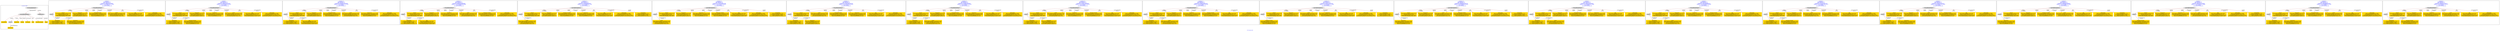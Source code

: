 digraph n0 {
fontcolor="blue"
remincross="true"
label="s22-s-moca.xml"
subgraph cluster_0 {
label="1-correct model"
n2[style="filled",color="white",fillcolor="lightgray",label="CulturalHeritageObject1"];
n3[shape="plaintext",style="filled",fillcolor="gold",label="creationDate"];
n4[style="filled",color="white",fillcolor="lightgray",label="Person1"];
n5[shape="plaintext",style="filled",fillcolor="gold",label="Dimensions"];
n6[shape="plaintext",style="filled",fillcolor="gold",label="Process"];
n7[shape="plaintext",style="filled",fillcolor="gold",label="Provenance"];
n8[shape="plaintext",style="filled",fillcolor="gold",label="title"];
n9[shape="plaintext",style="filled",fillcolor="gold",label="Assension_Number"];
n10[shape="plaintext",style="filled",fillcolor="gold",label="Artist_Name"];
n11[style="filled",color="white",fillcolor="lightgray",label="EuropeanaAggregation1"];
n12[style="filled",color="white",fillcolor="lightgray",label="WebResource1"];
n13[shape="plaintext",style="filled",fillcolor="gold",label="image"];
}
subgraph cluster_1 {
label="candidate 0\nlink coherence:1.0\nnode coherence:1.0\nconfidence:0.5699539781309901\nmapping score:0.6483179927103301\ncost:8.99999\n-precision:0.44-recall:0.36"
n15[style="filled",color="white",fillcolor="lightgray",label="CulturalHeritageObject1"];
n16[style="filled",color="white",fillcolor="lightgray",label="Person1"];
n17[shape="plaintext",style="filled",fillcolor="gold",label="Process\n[CulturalHeritageObject,medium,0.974]\n[Concept,prefLabel,0.018]\n[CulturalHeritageObject,extent,0.005]\n[CulturalHeritageObject,title,0.003]"];
n18[shape="plaintext",style="filled",fillcolor="gold",label="Dimensions\n[CulturalHeritageObject,extent,0.827]\n[Person,nameOfThePerson,0.172]\n[CulturalHeritageObject,title,0.0]\n[CulturalHeritageObject,medium,0.0]"];
n19[shape="plaintext",style="filled",fillcolor="gold",label="Assension_Number\n[CulturalHeritageObject,provenance,0.627]\n[CulturalHeritageObject,rightsHolder,0.356]\n[CulturalHeritageObject,title,0.016]\n[Person,nameOfThePerson,0.001]"];
n20[shape="plaintext",style="filled",fillcolor="gold",label="image\n[CulturalHeritageObject,rightsHolder,0.532]\n[CulturalHeritageObject,provenance,0.323]\n[Person,nameOfThePerson,0.078]\n[CulturalHeritageObject,extent,0.067]"];
n21[shape="plaintext",style="filled",fillcolor="gold",label="creationDate\n[Person,dateOfDeath,0.772]\n[CulturalHeritageObject,created,0.14]\n[Person,dateOfBirth,0.088]\n[CulturalHeritageObject,provenance,0.0]"];
n22[shape="plaintext",style="filled",fillcolor="gold",label="title\n[CulturalHeritageObject,title,0.825]\n[Person,nameOfThePerson,0.101]\n[CulturalHeritageObject,provenance,0.038]\n[CulturalHeritageObject,extent,0.036]"];
n23[shape="plaintext",style="filled",fillcolor="gold",label="Provenance\n[CulturalHeritageObject,provenance,0.616]\n[CulturalHeritageObject,rightsHolder,0.365]\n[CulturalHeritageObject,title,0.017]\n[Person,nameOfThePerson,0.002]"];
n24[shape="plaintext",style="filled",fillcolor="gold",label="Artist_Name\n[Person,nameOfThePerson,0.949]\n[CulturalHeritageObject,title,0.026]\n[CulturalHeritageObject,provenance,0.024]\n[CulturalHeritageObject,accessionNumber,0.002]"];
}
subgraph cluster_2 {
label="candidate 1\nlink coherence:1.0\nnode coherence:1.0\nconfidence:0.5685302162102603\nmapping score:0.6478434054034201\ncost:8.99999\n-precision:0.56-recall:0.45"
n26[style="filled",color="white",fillcolor="lightgray",label="CulturalHeritageObject1"];
n27[style="filled",color="white",fillcolor="lightgray",label="Person1"];
n28[shape="plaintext",style="filled",fillcolor="gold",label="Process\n[CulturalHeritageObject,medium,0.974]\n[Concept,prefLabel,0.018]\n[CulturalHeritageObject,extent,0.005]\n[CulturalHeritageObject,title,0.003]"];
n29[shape="plaintext",style="filled",fillcolor="gold",label="Dimensions\n[CulturalHeritageObject,extent,0.827]\n[Person,nameOfThePerson,0.172]\n[CulturalHeritageObject,title,0.0]\n[CulturalHeritageObject,medium,0.0]"];
n30[shape="plaintext",style="filled",fillcolor="gold",label="Provenance\n[CulturalHeritageObject,provenance,0.616]\n[CulturalHeritageObject,rightsHolder,0.365]\n[CulturalHeritageObject,title,0.017]\n[Person,nameOfThePerson,0.002]"];
n31[shape="plaintext",style="filled",fillcolor="gold",label="image\n[CulturalHeritageObject,rightsHolder,0.532]\n[CulturalHeritageObject,provenance,0.323]\n[Person,nameOfThePerson,0.078]\n[CulturalHeritageObject,extent,0.067]"];
n32[shape="plaintext",style="filled",fillcolor="gold",label="creationDate\n[Person,dateOfDeath,0.772]\n[CulturalHeritageObject,created,0.14]\n[Person,dateOfBirth,0.088]\n[CulturalHeritageObject,provenance,0.0]"];
n33[shape="plaintext",style="filled",fillcolor="gold",label="title\n[CulturalHeritageObject,title,0.825]\n[Person,nameOfThePerson,0.101]\n[CulturalHeritageObject,provenance,0.038]\n[CulturalHeritageObject,extent,0.036]"];
n34[shape="plaintext",style="filled",fillcolor="gold",label="Assension_Number\n[CulturalHeritageObject,provenance,0.627]\n[CulturalHeritageObject,rightsHolder,0.356]\n[CulturalHeritageObject,title,0.016]\n[Person,nameOfThePerson,0.001]"];
n35[shape="plaintext",style="filled",fillcolor="gold",label="Artist_Name\n[Person,nameOfThePerson,0.949]\n[CulturalHeritageObject,title,0.026]\n[CulturalHeritageObject,provenance,0.024]\n[CulturalHeritageObject,accessionNumber,0.002]"];
}
subgraph cluster_3 {
label="candidate 10\nlink coherence:1.0\nnode coherence:1.0\nconfidence:0.48146932324339364\nmapping score:0.6188231077477978\ncost:8.99999\n-precision:0.33-recall:0.27"
n37[style="filled",color="white",fillcolor="lightgray",label="CulturalHeritageObject1"];
n38[style="filled",color="white",fillcolor="lightgray",label="Person1"];
n39[shape="plaintext",style="filled",fillcolor="gold",label="Process\n[CulturalHeritageObject,medium,0.974]\n[Concept,prefLabel,0.018]\n[CulturalHeritageObject,extent,0.005]\n[CulturalHeritageObject,title,0.003]"];
n40[shape="plaintext",style="filled",fillcolor="gold",label="Dimensions\n[CulturalHeritageObject,extent,0.827]\n[Person,nameOfThePerson,0.172]\n[CulturalHeritageObject,title,0.0]\n[CulturalHeritageObject,medium,0.0]"];
n41[shape="plaintext",style="filled",fillcolor="gold",label="Assension_Number\n[CulturalHeritageObject,provenance,0.627]\n[CulturalHeritageObject,rightsHolder,0.356]\n[CulturalHeritageObject,title,0.016]\n[Person,nameOfThePerson,0.001]"];
n42[shape="plaintext",style="filled",fillcolor="gold",label="image\n[CulturalHeritageObject,rightsHolder,0.532]\n[CulturalHeritageObject,provenance,0.323]\n[Person,nameOfThePerson,0.078]\n[CulturalHeritageObject,extent,0.067]"];
n43[shape="plaintext",style="filled",fillcolor="gold",label="creationDate\n[Person,dateOfDeath,0.772]\n[CulturalHeritageObject,created,0.14]\n[Person,dateOfBirth,0.088]\n[CulturalHeritageObject,provenance,0.0]"];
n44[shape="plaintext",style="filled",fillcolor="gold",label="Provenance\n[CulturalHeritageObject,provenance,0.616]\n[CulturalHeritageObject,rightsHolder,0.365]\n[CulturalHeritageObject,title,0.017]\n[Person,nameOfThePerson,0.002]"];
n45[shape="plaintext",style="filled",fillcolor="gold",label="title\n[CulturalHeritageObject,title,0.825]\n[Person,nameOfThePerson,0.101]\n[CulturalHeritageObject,provenance,0.038]\n[CulturalHeritageObject,extent,0.036]"];
n46[shape="plaintext",style="filled",fillcolor="gold",label="Artist_Name\n[Person,nameOfThePerson,0.949]\n[CulturalHeritageObject,title,0.026]\n[CulturalHeritageObject,provenance,0.024]\n[CulturalHeritageObject,accessionNumber,0.002]"];
}
subgraph cluster_4 {
label="candidate 11\nlink coherence:1.0\nnode coherence:1.0\nconfidence:0.48003970418854985\nmapping score:0.6183465680628499\ncost:8.99999\n-precision:0.44-recall:0.36"
n48[style="filled",color="white",fillcolor="lightgray",label="CulturalHeritageObject1"];
n49[style="filled",color="white",fillcolor="lightgray",label="Person1"];
n50[shape="plaintext",style="filled",fillcolor="gold",label="Process\n[CulturalHeritageObject,medium,0.974]\n[Concept,prefLabel,0.018]\n[CulturalHeritageObject,extent,0.005]\n[CulturalHeritageObject,title,0.003]"];
n51[shape="plaintext",style="filled",fillcolor="gold",label="Dimensions\n[CulturalHeritageObject,extent,0.827]\n[Person,nameOfThePerson,0.172]\n[CulturalHeritageObject,title,0.0]\n[CulturalHeritageObject,medium,0.0]"];
n52[shape="plaintext",style="filled",fillcolor="gold",label="Provenance\n[CulturalHeritageObject,provenance,0.616]\n[CulturalHeritageObject,rightsHolder,0.365]\n[CulturalHeritageObject,title,0.017]\n[Person,nameOfThePerson,0.002]"];
n53[shape="plaintext",style="filled",fillcolor="gold",label="image\n[CulturalHeritageObject,rightsHolder,0.532]\n[CulturalHeritageObject,provenance,0.323]\n[Person,nameOfThePerson,0.078]\n[CulturalHeritageObject,extent,0.067]"];
n54[shape="plaintext",style="filled",fillcolor="gold",label="creationDate\n[Person,dateOfDeath,0.772]\n[CulturalHeritageObject,created,0.14]\n[Person,dateOfBirth,0.088]\n[CulturalHeritageObject,provenance,0.0]"];
n55[shape="plaintext",style="filled",fillcolor="gold",label="Assension_Number\n[CulturalHeritageObject,provenance,0.627]\n[CulturalHeritageObject,rightsHolder,0.356]\n[CulturalHeritageObject,title,0.016]\n[Person,nameOfThePerson,0.001]"];
n56[shape="plaintext",style="filled",fillcolor="gold",label="title\n[CulturalHeritageObject,title,0.825]\n[Person,nameOfThePerson,0.101]\n[CulturalHeritageObject,provenance,0.038]\n[CulturalHeritageObject,extent,0.036]"];
n57[shape="plaintext",style="filled",fillcolor="gold",label="Artist_Name\n[Person,nameOfThePerson,0.949]\n[CulturalHeritageObject,title,0.026]\n[CulturalHeritageObject,provenance,0.024]\n[CulturalHeritageObject,accessionNumber,0.002]"];
}
subgraph cluster_5 {
label="candidate 12\nlink coherence:1.0\nnode coherence:1.0\nconfidence:0.4795608499339232\nmapping score:0.6181869499779744\ncost:8.99999\n-precision:0.56-recall:0.45"
n59[style="filled",color="white",fillcolor="lightgray",label="CulturalHeritageObject1"];
n60[style="filled",color="white",fillcolor="lightgray",label="Person1"];
n61[shape="plaintext",style="filled",fillcolor="gold",label="Process\n[CulturalHeritageObject,medium,0.974]\n[Concept,prefLabel,0.018]\n[CulturalHeritageObject,extent,0.005]\n[CulturalHeritageObject,title,0.003]"];
n62[shape="plaintext",style="filled",fillcolor="gold",label="Dimensions\n[CulturalHeritageObject,extent,0.827]\n[Person,nameOfThePerson,0.172]\n[CulturalHeritageObject,title,0.0]\n[CulturalHeritageObject,medium,0.0]"];
n63[shape="plaintext",style="filled",fillcolor="gold",label="Assension_Number\n[CulturalHeritageObject,provenance,0.627]\n[CulturalHeritageObject,rightsHolder,0.356]\n[CulturalHeritageObject,title,0.016]\n[Person,nameOfThePerson,0.001]"];
n64[shape="plaintext",style="filled",fillcolor="gold",label="Provenance\n[CulturalHeritageObject,provenance,0.616]\n[CulturalHeritageObject,rightsHolder,0.365]\n[CulturalHeritageObject,title,0.017]\n[Person,nameOfThePerson,0.002]"];
n65[shape="plaintext",style="filled",fillcolor="gold",label="title\n[CulturalHeritageObject,title,0.825]\n[Person,nameOfThePerson,0.101]\n[CulturalHeritageObject,provenance,0.038]\n[CulturalHeritageObject,extent,0.036]"];
n66[shape="plaintext",style="filled",fillcolor="gold",label="image\n[CulturalHeritageObject,rightsHolder,0.532]\n[CulturalHeritageObject,provenance,0.323]\n[Person,nameOfThePerson,0.078]\n[CulturalHeritageObject,extent,0.067]"];
n67[shape="plaintext",style="filled",fillcolor="gold",label="Artist_Name\n[Person,nameOfThePerson,0.949]\n[CulturalHeritageObject,title,0.026]\n[CulturalHeritageObject,provenance,0.024]\n[CulturalHeritageObject,accessionNumber,0.002]"];
n68[shape="plaintext",style="filled",fillcolor="gold",label="creationDate\n[Person,dateOfDeath,0.772]\n[CulturalHeritageObject,created,0.14]\n[Person,dateOfBirth,0.088]\n[CulturalHeritageObject,provenance,0.0]"];
}
subgraph cluster_6 {
label="candidate 13\nlink coherence:1.0\nnode coherence:1.0\nconfidence:0.47706728780611096\nmapping score:0.617355762602037\ncost:8.99999\n-precision:0.67-recall:0.55"
n70[style="filled",color="white",fillcolor="lightgray",label="CulturalHeritageObject1"];
n71[style="filled",color="white",fillcolor="lightgray",label="Person1"];
n72[shape="plaintext",style="filled",fillcolor="gold",label="Process\n[CulturalHeritageObject,medium,0.974]\n[Concept,prefLabel,0.018]\n[CulturalHeritageObject,extent,0.005]\n[CulturalHeritageObject,title,0.003]"];
n73[shape="plaintext",style="filled",fillcolor="gold",label="Dimensions\n[CulturalHeritageObject,extent,0.827]\n[Person,nameOfThePerson,0.172]\n[CulturalHeritageObject,title,0.0]\n[CulturalHeritageObject,medium,0.0]"];
n74[shape="plaintext",style="filled",fillcolor="gold",label="Provenance\n[CulturalHeritageObject,provenance,0.616]\n[CulturalHeritageObject,rightsHolder,0.365]\n[CulturalHeritageObject,title,0.017]\n[Person,nameOfThePerson,0.002]"];
n75[shape="plaintext",style="filled",fillcolor="gold",label="Assension_Number\n[CulturalHeritageObject,provenance,0.627]\n[CulturalHeritageObject,rightsHolder,0.356]\n[CulturalHeritageObject,title,0.016]\n[Person,nameOfThePerson,0.001]"];
n76[shape="plaintext",style="filled",fillcolor="gold",label="title\n[CulturalHeritageObject,title,0.825]\n[Person,nameOfThePerson,0.101]\n[CulturalHeritageObject,provenance,0.038]\n[CulturalHeritageObject,extent,0.036]"];
n77[shape="plaintext",style="filled",fillcolor="gold",label="image\n[CulturalHeritageObject,rightsHolder,0.532]\n[CulturalHeritageObject,provenance,0.323]\n[Person,nameOfThePerson,0.078]\n[CulturalHeritageObject,extent,0.067]"];
n78[shape="plaintext",style="filled",fillcolor="gold",label="Artist_Name\n[Person,nameOfThePerson,0.949]\n[CulturalHeritageObject,title,0.026]\n[CulturalHeritageObject,provenance,0.024]\n[CulturalHeritageObject,accessionNumber,0.002]"];
n79[shape="plaintext",style="filled",fillcolor="gold",label="creationDate\n[Person,dateOfDeath,0.772]\n[CulturalHeritageObject,created,0.14]\n[Person,dateOfBirth,0.088]\n[CulturalHeritageObject,provenance,0.0]"];
}
subgraph cluster_7 {
label="candidate 14\nlink coherence:1.0\nnode coherence:1.0\nconfidence:0.47536129611847583\nmapping score:0.6167870987061587\ncost:8.99999\n-precision:0.33-recall:0.27"
n81[style="filled",color="white",fillcolor="lightgray",label="CulturalHeritageObject1"];
n82[style="filled",color="white",fillcolor="lightgray",label="Person1"];
n83[shape="plaintext",style="filled",fillcolor="gold",label="Process\n[CulturalHeritageObject,medium,0.974]\n[Concept,prefLabel,0.018]\n[CulturalHeritageObject,extent,0.005]\n[CulturalHeritageObject,title,0.003]"];
n84[shape="plaintext",style="filled",fillcolor="gold",label="image\n[CulturalHeritageObject,rightsHolder,0.532]\n[CulturalHeritageObject,provenance,0.323]\n[Person,nameOfThePerson,0.078]\n[CulturalHeritageObject,extent,0.067]"];
n85[shape="plaintext",style="filled",fillcolor="gold",label="Assension_Number\n[CulturalHeritageObject,provenance,0.627]\n[CulturalHeritageObject,rightsHolder,0.356]\n[CulturalHeritageObject,title,0.016]\n[Person,nameOfThePerson,0.001]"];
n86[shape="plaintext",style="filled",fillcolor="gold",label="Provenance\n[CulturalHeritageObject,provenance,0.616]\n[CulturalHeritageObject,rightsHolder,0.365]\n[CulturalHeritageObject,title,0.017]\n[Person,nameOfThePerson,0.002]"];
n87[shape="plaintext",style="filled",fillcolor="gold",label="creationDate\n[Person,dateOfDeath,0.772]\n[CulturalHeritageObject,created,0.14]\n[Person,dateOfBirth,0.088]\n[CulturalHeritageObject,provenance,0.0]"];
n88[shape="plaintext",style="filled",fillcolor="gold",label="title\n[CulturalHeritageObject,title,0.825]\n[Person,nameOfThePerson,0.101]\n[CulturalHeritageObject,provenance,0.038]\n[CulturalHeritageObject,extent,0.036]"];
n89[shape="plaintext",style="filled",fillcolor="gold",label="Dimensions\n[CulturalHeritageObject,extent,0.827]\n[Person,nameOfThePerson,0.172]\n[CulturalHeritageObject,title,0.0]\n[CulturalHeritageObject,medium,0.0]"];
n90[shape="plaintext",style="filled",fillcolor="gold",label="Artist_Name\n[Person,nameOfThePerson,0.949]\n[CulturalHeritageObject,title,0.026]\n[CulturalHeritageObject,provenance,0.024]\n[CulturalHeritageObject,accessionNumber,0.002]"];
}
subgraph cluster_8 {
label="candidate 15\nlink coherence:1.0\nnode coherence:1.0\nconfidence:0.4730900759484867\nmapping score:0.6160300253161622\ncost:8.99999\n-precision:0.44-recall:0.36"
n92[style="filled",color="white",fillcolor="lightgray",label="CulturalHeritageObject1"];
n93[style="filled",color="white",fillcolor="lightgray",label="Person1"];
n94[shape="plaintext",style="filled",fillcolor="gold",label="Process\n[CulturalHeritageObject,medium,0.974]\n[Concept,prefLabel,0.018]\n[CulturalHeritageObject,extent,0.005]\n[CulturalHeritageObject,title,0.003]"];
n95[shape="plaintext",style="filled",fillcolor="gold",label="Dimensions\n[CulturalHeritageObject,extent,0.827]\n[Person,nameOfThePerson,0.172]\n[CulturalHeritageObject,title,0.0]\n[CulturalHeritageObject,medium,0.0]"];
n96[shape="plaintext",style="filled",fillcolor="gold",label="Assension_Number\n[CulturalHeritageObject,provenance,0.627]\n[CulturalHeritageObject,rightsHolder,0.356]\n[CulturalHeritageObject,title,0.016]\n[Person,nameOfThePerson,0.001]"];
n97[shape="plaintext",style="filled",fillcolor="gold",label="Provenance\n[CulturalHeritageObject,provenance,0.616]\n[CulturalHeritageObject,rightsHolder,0.365]\n[CulturalHeritageObject,title,0.017]\n[Person,nameOfThePerson,0.002]"];
n98[shape="plaintext",style="filled",fillcolor="gold",label="creationDate\n[Person,dateOfDeath,0.772]\n[CulturalHeritageObject,created,0.14]\n[Person,dateOfBirth,0.088]\n[CulturalHeritageObject,provenance,0.0]"];
n99[shape="plaintext",style="filled",fillcolor="gold",label="title\n[CulturalHeritageObject,title,0.825]\n[Person,nameOfThePerson,0.101]\n[CulturalHeritageObject,provenance,0.038]\n[CulturalHeritageObject,extent,0.036]"];
n100[shape="plaintext",style="filled",fillcolor="gold",label="image\n[CulturalHeritageObject,rightsHolder,0.532]\n[CulturalHeritageObject,provenance,0.323]\n[Person,nameOfThePerson,0.078]\n[CulturalHeritageObject,extent,0.067]"];
n101[shape="plaintext",style="filled",fillcolor="gold",label="Artist_Name\n[Person,nameOfThePerson,0.949]\n[CulturalHeritageObject,title,0.026]\n[CulturalHeritageObject,provenance,0.024]\n[CulturalHeritageObject,accessionNumber,0.002]"];
}
subgraph cluster_9 {
label="candidate 16\nlink coherence:1.0\nnode coherence:1.0\nconfidence:0.4728677339906636\nmapping score:0.6159559113302212\ncost:8.99999\n-precision:0.44-recall:0.36"
n103[style="filled",color="white",fillcolor="lightgray",label="CulturalHeritageObject1"];
n104[style="filled",color="white",fillcolor="lightgray",label="Person1"];
n105[shape="plaintext",style="filled",fillcolor="gold",label="Process\n[CulturalHeritageObject,medium,0.974]\n[Concept,prefLabel,0.018]\n[CulturalHeritageObject,extent,0.005]\n[CulturalHeritageObject,title,0.003]"];
n106[shape="plaintext",style="filled",fillcolor="gold",label="image\n[CulturalHeritageObject,rightsHolder,0.532]\n[CulturalHeritageObject,provenance,0.323]\n[Person,nameOfThePerson,0.078]\n[CulturalHeritageObject,extent,0.067]"];
n107[shape="plaintext",style="filled",fillcolor="gold",label="Provenance\n[CulturalHeritageObject,provenance,0.616]\n[CulturalHeritageObject,rightsHolder,0.365]\n[CulturalHeritageObject,title,0.017]\n[Person,nameOfThePerson,0.002]"];
n108[shape="plaintext",style="filled",fillcolor="gold",label="Assension_Number\n[CulturalHeritageObject,provenance,0.627]\n[CulturalHeritageObject,rightsHolder,0.356]\n[CulturalHeritageObject,title,0.016]\n[Person,nameOfThePerson,0.001]"];
n109[shape="plaintext",style="filled",fillcolor="gold",label="creationDate\n[Person,dateOfDeath,0.772]\n[CulturalHeritageObject,created,0.14]\n[Person,dateOfBirth,0.088]\n[CulturalHeritageObject,provenance,0.0]"];
n110[shape="plaintext",style="filled",fillcolor="gold",label="title\n[CulturalHeritageObject,title,0.825]\n[Person,nameOfThePerson,0.101]\n[CulturalHeritageObject,provenance,0.038]\n[CulturalHeritageObject,extent,0.036]"];
n111[shape="plaintext",style="filled",fillcolor="gold",label="Dimensions\n[CulturalHeritageObject,extent,0.827]\n[Person,nameOfThePerson,0.172]\n[CulturalHeritageObject,title,0.0]\n[CulturalHeritageObject,medium,0.0]"];
n112[shape="plaintext",style="filled",fillcolor="gold",label="Artist_Name\n[Person,nameOfThePerson,0.949]\n[CulturalHeritageObject,title,0.026]\n[CulturalHeritageObject,provenance,0.024]\n[CulturalHeritageObject,accessionNumber,0.002]"];
}
subgraph cluster_10 {
label="candidate 17\nlink coherence:1.0\nnode coherence:1.0\nconfidence:0.47059651382067436\nmapping score:0.6151988379402248\ncost:8.99999\n-precision:0.56-recall:0.45"
n114[style="filled",color="white",fillcolor="lightgray",label="CulturalHeritageObject1"];
n115[style="filled",color="white",fillcolor="lightgray",label="Person1"];
n116[shape="plaintext",style="filled",fillcolor="gold",label="Process\n[CulturalHeritageObject,medium,0.974]\n[Concept,prefLabel,0.018]\n[CulturalHeritageObject,extent,0.005]\n[CulturalHeritageObject,title,0.003]"];
n117[shape="plaintext",style="filled",fillcolor="gold",label="Dimensions\n[CulturalHeritageObject,extent,0.827]\n[Person,nameOfThePerson,0.172]\n[CulturalHeritageObject,title,0.0]\n[CulturalHeritageObject,medium,0.0]"];
n118[shape="plaintext",style="filled",fillcolor="gold",label="Provenance\n[CulturalHeritageObject,provenance,0.616]\n[CulturalHeritageObject,rightsHolder,0.365]\n[CulturalHeritageObject,title,0.017]\n[Person,nameOfThePerson,0.002]"];
n119[shape="plaintext",style="filled",fillcolor="gold",label="Assension_Number\n[CulturalHeritageObject,provenance,0.627]\n[CulturalHeritageObject,rightsHolder,0.356]\n[CulturalHeritageObject,title,0.016]\n[Person,nameOfThePerson,0.001]"];
n120[shape="plaintext",style="filled",fillcolor="gold",label="creationDate\n[Person,dateOfDeath,0.772]\n[CulturalHeritageObject,created,0.14]\n[Person,dateOfBirth,0.088]\n[CulturalHeritageObject,provenance,0.0]"];
n121[shape="plaintext",style="filled",fillcolor="gold",label="title\n[CulturalHeritageObject,title,0.825]\n[Person,nameOfThePerson,0.101]\n[CulturalHeritageObject,provenance,0.038]\n[CulturalHeritageObject,extent,0.036]"];
n122[shape="plaintext",style="filled",fillcolor="gold",label="image\n[CulturalHeritageObject,rightsHolder,0.532]\n[CulturalHeritageObject,provenance,0.323]\n[Person,nameOfThePerson,0.078]\n[CulturalHeritageObject,extent,0.067]"];
n123[shape="plaintext",style="filled",fillcolor="gold",label="Artist_Name\n[Person,nameOfThePerson,0.949]\n[CulturalHeritageObject,title,0.026]\n[CulturalHeritageObject,provenance,0.024]\n[CulturalHeritageObject,accessionNumber,0.002]"];
}
subgraph cluster_11 {
label="candidate 18\nlink coherence:1.0\nnode coherence:1.0\nconfidence:0.4320207353407567\nmapping score:0.6023402451135856\ncost:8.99999\n-precision:0.56-recall:0.45"
n125[style="filled",color="white",fillcolor="lightgray",label="CulturalHeritageObject1"];
n126[style="filled",color="white",fillcolor="lightgray",label="Person1"];
n127[shape="plaintext",style="filled",fillcolor="gold",label="Process\n[CulturalHeritageObject,medium,0.974]\n[Concept,prefLabel,0.018]\n[CulturalHeritageObject,extent,0.005]\n[CulturalHeritageObject,title,0.003]"];
n128[shape="plaintext",style="filled",fillcolor="gold",label="Dimensions\n[CulturalHeritageObject,extent,0.827]\n[Person,nameOfThePerson,0.172]\n[CulturalHeritageObject,title,0.0]\n[CulturalHeritageObject,medium,0.0]"];
n129[shape="plaintext",style="filled",fillcolor="gold",label="image\n[CulturalHeritageObject,rightsHolder,0.532]\n[CulturalHeritageObject,provenance,0.323]\n[Person,nameOfThePerson,0.078]\n[CulturalHeritageObject,extent,0.067]"];
n130[shape="plaintext",style="filled",fillcolor="gold",label="Provenance\n[CulturalHeritageObject,provenance,0.616]\n[CulturalHeritageObject,rightsHolder,0.365]\n[CulturalHeritageObject,title,0.017]\n[Person,nameOfThePerson,0.002]"];
n131[shape="plaintext",style="filled",fillcolor="gold",label="title\n[CulturalHeritageObject,title,0.825]\n[Person,nameOfThePerson,0.101]\n[CulturalHeritageObject,provenance,0.038]\n[CulturalHeritageObject,extent,0.036]"];
n132[shape="plaintext",style="filled",fillcolor="gold",label="Assension_Number\n[CulturalHeritageObject,provenance,0.627]\n[CulturalHeritageObject,rightsHolder,0.356]\n[CulturalHeritageObject,title,0.016]\n[Person,nameOfThePerson,0.001]"];
n133[shape="plaintext",style="filled",fillcolor="gold",label="Artist_Name\n[Person,nameOfThePerson,0.949]\n[CulturalHeritageObject,title,0.026]\n[CulturalHeritageObject,provenance,0.024]\n[CulturalHeritageObject,accessionNumber,0.002]"];
n134[shape="plaintext",style="filled",fillcolor="gold",label="creationDate\n[Person,dateOfDeath,0.772]\n[CulturalHeritageObject,created,0.14]\n[Person,dateOfBirth,0.088]\n[CulturalHeritageObject,provenance,0.0]"];
}
subgraph cluster_12 {
label="candidate 19\nlink coherence:1.0\nnode coherence:1.0\nconfidence:0.43095093513367416\nmapping score:0.601983645044558\ncost:8.99999\n-precision:0.56-recall:0.45"
n136[style="filled",color="white",fillcolor="lightgray",label="CulturalHeritageObject1"];
n137[style="filled",color="white",fillcolor="lightgray",label="Person1"];
n138[shape="plaintext",style="filled",fillcolor="gold",label="Process\n[CulturalHeritageObject,medium,0.974]\n[Concept,prefLabel,0.018]\n[CulturalHeritageObject,extent,0.005]\n[CulturalHeritageObject,title,0.003]"];
n139[shape="plaintext",style="filled",fillcolor="gold",label="Dimensions\n[CulturalHeritageObject,extent,0.827]\n[Person,nameOfThePerson,0.172]\n[CulturalHeritageObject,title,0.0]\n[CulturalHeritageObject,medium,0.0]"];
n140[shape="plaintext",style="filled",fillcolor="gold",label="image\n[CulturalHeritageObject,rightsHolder,0.532]\n[CulturalHeritageObject,provenance,0.323]\n[Person,nameOfThePerson,0.078]\n[CulturalHeritageObject,extent,0.067]"];
n141[shape="plaintext",style="filled",fillcolor="gold",label="Assension_Number\n[CulturalHeritageObject,provenance,0.627]\n[CulturalHeritageObject,rightsHolder,0.356]\n[CulturalHeritageObject,title,0.016]\n[Person,nameOfThePerson,0.001]"];
n142[shape="plaintext",style="filled",fillcolor="gold",label="title\n[CulturalHeritageObject,title,0.825]\n[Person,nameOfThePerson,0.101]\n[CulturalHeritageObject,provenance,0.038]\n[CulturalHeritageObject,extent,0.036]"];
n143[shape="plaintext",style="filled",fillcolor="gold",label="Provenance\n[CulturalHeritageObject,provenance,0.616]\n[CulturalHeritageObject,rightsHolder,0.365]\n[CulturalHeritageObject,title,0.017]\n[Person,nameOfThePerson,0.002]"];
n144[shape="plaintext",style="filled",fillcolor="gold",label="Artist_Name\n[Person,nameOfThePerson,0.949]\n[CulturalHeritageObject,title,0.026]\n[CulturalHeritageObject,provenance,0.024]\n[CulturalHeritageObject,accessionNumber,0.002]"];
n145[shape="plaintext",style="filled",fillcolor="gold",label="creationDate\n[Person,dateOfDeath,0.772]\n[CulturalHeritageObject,created,0.14]\n[Person,dateOfBirth,0.088]\n[CulturalHeritageObject,provenance,0.0]"];
}
subgraph cluster_13 {
label="candidate 2\nlink coherence:1.0\nnode coherence:1.0\nconfidence:0.5586141910259199\nmapping score:0.6445380636753066\ncost:8.99999\n-precision:0.44-recall:0.36"
n147[style="filled",color="white",fillcolor="lightgray",label="CulturalHeritageObject1"];
n148[style="filled",color="white",fillcolor="lightgray",label="Person1"];
n149[shape="plaintext",style="filled",fillcolor="gold",label="Process\n[CulturalHeritageObject,medium,0.974]\n[Concept,prefLabel,0.018]\n[CulturalHeritageObject,extent,0.005]\n[CulturalHeritageObject,title,0.003]"];
n150[shape="plaintext",style="filled",fillcolor="gold",label="Dimensions\n[CulturalHeritageObject,extent,0.827]\n[Person,nameOfThePerson,0.172]\n[CulturalHeritageObject,title,0.0]\n[CulturalHeritageObject,medium,0.0]"];
n151[shape="plaintext",style="filled",fillcolor="gold",label="Assension_Number\n[CulturalHeritageObject,provenance,0.627]\n[CulturalHeritageObject,rightsHolder,0.356]\n[CulturalHeritageObject,title,0.016]\n[Person,nameOfThePerson,0.001]"];
n152[shape="plaintext",style="filled",fillcolor="gold",label="Provenance\n[CulturalHeritageObject,provenance,0.616]\n[CulturalHeritageObject,rightsHolder,0.365]\n[CulturalHeritageObject,title,0.017]\n[Person,nameOfThePerson,0.002]"];
n153[shape="plaintext",style="filled",fillcolor="gold",label="creationDate\n[Person,dateOfDeath,0.772]\n[CulturalHeritageObject,created,0.14]\n[Person,dateOfBirth,0.088]\n[CulturalHeritageObject,provenance,0.0]"];
n154[shape="plaintext",style="filled",fillcolor="gold",label="title\n[CulturalHeritageObject,title,0.825]\n[Person,nameOfThePerson,0.101]\n[CulturalHeritageObject,provenance,0.038]\n[CulturalHeritageObject,extent,0.036]"];
n155[shape="plaintext",style="filled",fillcolor="gold",label="image\n[CulturalHeritageObject,rightsHolder,0.532]\n[CulturalHeritageObject,provenance,0.323]\n[Person,nameOfThePerson,0.078]\n[CulturalHeritageObject,extent,0.067]"];
n156[shape="plaintext",style="filled",fillcolor="gold",label="Artist_Name\n[Person,nameOfThePerson,0.949]\n[CulturalHeritageObject,title,0.026]\n[CulturalHeritageObject,provenance,0.024]\n[CulturalHeritageObject,accessionNumber,0.002]"];
}
subgraph cluster_14 {
label="candidate 3\nlink coherence:1.0\nnode coherence:1.0\nconfidence:0.5561206288981075\nmapping score:0.6437068762993692\ncost:8.99999\n-precision:0.56-recall:0.45"
n158[style="filled",color="white",fillcolor="lightgray",label="CulturalHeritageObject1"];
n159[style="filled",color="white",fillcolor="lightgray",label="Person1"];
n160[shape="plaintext",style="filled",fillcolor="gold",label="Process\n[CulturalHeritageObject,medium,0.974]\n[Concept,prefLabel,0.018]\n[CulturalHeritageObject,extent,0.005]\n[CulturalHeritageObject,title,0.003]"];
n161[shape="plaintext",style="filled",fillcolor="gold",label="Dimensions\n[CulturalHeritageObject,extent,0.827]\n[Person,nameOfThePerson,0.172]\n[CulturalHeritageObject,title,0.0]\n[CulturalHeritageObject,medium,0.0]"];
n162[shape="plaintext",style="filled",fillcolor="gold",label="Provenance\n[CulturalHeritageObject,provenance,0.616]\n[CulturalHeritageObject,rightsHolder,0.365]\n[CulturalHeritageObject,title,0.017]\n[Person,nameOfThePerson,0.002]"];
n163[shape="plaintext",style="filled",fillcolor="gold",label="Assension_Number\n[CulturalHeritageObject,provenance,0.627]\n[CulturalHeritageObject,rightsHolder,0.356]\n[CulturalHeritageObject,title,0.016]\n[Person,nameOfThePerson,0.001]"];
n164[shape="plaintext",style="filled",fillcolor="gold",label="creationDate\n[Person,dateOfDeath,0.772]\n[CulturalHeritageObject,created,0.14]\n[Person,dateOfBirth,0.088]\n[CulturalHeritageObject,provenance,0.0]"];
n165[shape="plaintext",style="filled",fillcolor="gold",label="title\n[CulturalHeritageObject,title,0.825]\n[Person,nameOfThePerson,0.101]\n[CulturalHeritageObject,provenance,0.038]\n[CulturalHeritageObject,extent,0.036]"];
n166[shape="plaintext",style="filled",fillcolor="gold",label="image\n[CulturalHeritageObject,rightsHolder,0.532]\n[CulturalHeritageObject,provenance,0.323]\n[Person,nameOfThePerson,0.078]\n[CulturalHeritageObject,extent,0.067]"];
n167[shape="plaintext",style="filled",fillcolor="gold",label="Artist_Name\n[Person,nameOfThePerson,0.949]\n[CulturalHeritageObject,title,0.026]\n[CulturalHeritageObject,provenance,0.024]\n[CulturalHeritageObject,accessionNumber,0.002]"];
}
subgraph cluster_15 {
label="candidate 4\nlink coherence:1.0\nnode coherence:1.0\nconfidence:0.5110740764327534\nmapping score:0.6286913588109178\ncost:8.99999\n-precision:0.44-recall:0.36"
n169[style="filled",color="white",fillcolor="lightgray",label="CulturalHeritageObject1"];
n170[style="filled",color="white",fillcolor="lightgray",label="Person1"];
n171[shape="plaintext",style="filled",fillcolor="gold",label="Process\n[CulturalHeritageObject,medium,0.974]\n[Concept,prefLabel,0.018]\n[CulturalHeritageObject,extent,0.005]\n[CulturalHeritageObject,title,0.003]"];
n172[shape="plaintext",style="filled",fillcolor="gold",label="Dimensions\n[CulturalHeritageObject,extent,0.827]\n[Person,nameOfThePerson,0.172]\n[CulturalHeritageObject,title,0.0]\n[CulturalHeritageObject,medium,0.0]"];
n173[shape="plaintext",style="filled",fillcolor="gold",label="image\n[CulturalHeritageObject,rightsHolder,0.532]\n[CulturalHeritageObject,provenance,0.323]\n[Person,nameOfThePerson,0.078]\n[CulturalHeritageObject,extent,0.067]"];
n174[shape="plaintext",style="filled",fillcolor="gold",label="Provenance\n[CulturalHeritageObject,provenance,0.616]\n[CulturalHeritageObject,rightsHolder,0.365]\n[CulturalHeritageObject,title,0.017]\n[Person,nameOfThePerson,0.002]"];
n175[shape="plaintext",style="filled",fillcolor="gold",label="creationDate\n[Person,dateOfDeath,0.772]\n[CulturalHeritageObject,created,0.14]\n[Person,dateOfBirth,0.088]\n[CulturalHeritageObject,provenance,0.0]"];
n176[shape="plaintext",style="filled",fillcolor="gold",label="title\n[CulturalHeritageObject,title,0.825]\n[Person,nameOfThePerson,0.101]\n[CulturalHeritageObject,provenance,0.038]\n[CulturalHeritageObject,extent,0.036]"];
n177[shape="plaintext",style="filled",fillcolor="gold",label="Assension_Number\n[CulturalHeritageObject,provenance,0.627]\n[CulturalHeritageObject,rightsHolder,0.356]\n[CulturalHeritageObject,title,0.016]\n[Person,nameOfThePerson,0.001]"];
n178[shape="plaintext",style="filled",fillcolor="gold",label="Artist_Name\n[Person,nameOfThePerson,0.949]\n[CulturalHeritageObject,title,0.026]\n[CulturalHeritageObject,provenance,0.024]\n[CulturalHeritageObject,accessionNumber,0.002]"];
}
subgraph cluster_16 {
label="candidate 5\nlink coherence:1.0\nnode coherence:1.0\nconfidence:0.5100042762256707\nmapping score:0.6283347587418903\ncost:8.99999\n-precision:0.44-recall:0.36"
n180[style="filled",color="white",fillcolor="lightgray",label="CulturalHeritageObject1"];
n181[style="filled",color="white",fillcolor="lightgray",label="Person1"];
n182[shape="plaintext",style="filled",fillcolor="gold",label="Process\n[CulturalHeritageObject,medium,0.974]\n[Concept,prefLabel,0.018]\n[CulturalHeritageObject,extent,0.005]\n[CulturalHeritageObject,title,0.003]"];
n183[shape="plaintext",style="filled",fillcolor="gold",label="Dimensions\n[CulturalHeritageObject,extent,0.827]\n[Person,nameOfThePerson,0.172]\n[CulturalHeritageObject,title,0.0]\n[CulturalHeritageObject,medium,0.0]"];
n184[shape="plaintext",style="filled",fillcolor="gold",label="image\n[CulturalHeritageObject,rightsHolder,0.532]\n[CulturalHeritageObject,provenance,0.323]\n[Person,nameOfThePerson,0.078]\n[CulturalHeritageObject,extent,0.067]"];
n185[shape="plaintext",style="filled",fillcolor="gold",label="Assension_Number\n[CulturalHeritageObject,provenance,0.627]\n[CulturalHeritageObject,rightsHolder,0.356]\n[CulturalHeritageObject,title,0.016]\n[Person,nameOfThePerson,0.001]"];
n186[shape="plaintext",style="filled",fillcolor="gold",label="creationDate\n[Person,dateOfDeath,0.772]\n[CulturalHeritageObject,created,0.14]\n[Person,dateOfBirth,0.088]\n[CulturalHeritageObject,provenance,0.0]"];
n187[shape="plaintext",style="filled",fillcolor="gold",label="title\n[CulturalHeritageObject,title,0.825]\n[Person,nameOfThePerson,0.101]\n[CulturalHeritageObject,provenance,0.038]\n[CulturalHeritageObject,extent,0.036]"];
n188[shape="plaintext",style="filled",fillcolor="gold",label="Provenance\n[CulturalHeritageObject,provenance,0.616]\n[CulturalHeritageObject,rightsHolder,0.365]\n[CulturalHeritageObject,title,0.017]\n[Person,nameOfThePerson,0.002]"];
n189[shape="plaintext",style="filled",fillcolor="gold",label="Artist_Name\n[Person,nameOfThePerson,0.949]\n[CulturalHeritageObject,title,0.026]\n[CulturalHeritageObject,provenance,0.024]\n[CulturalHeritageObject,accessionNumber,0.002]"];
}
subgraph cluster_17 {
label="candidate 6\nlink coherence:1.0\nnode coherence:1.0\nconfidence:0.4909006370389935\nmapping score:0.6219668790129979\ncost:8.99999\n-precision:0.56-recall:0.45"
n191[style="filled",color="white",fillcolor="lightgray",label="CulturalHeritageObject1"];
n192[style="filled",color="white",fillcolor="lightgray",label="Person1"];
n193[shape="plaintext",style="filled",fillcolor="gold",label="Process\n[CulturalHeritageObject,medium,0.974]\n[Concept,prefLabel,0.018]\n[CulturalHeritageObject,extent,0.005]\n[CulturalHeritageObject,title,0.003]"];
n194[shape="plaintext",style="filled",fillcolor="gold",label="Dimensions\n[CulturalHeritageObject,extent,0.827]\n[Person,nameOfThePerson,0.172]\n[CulturalHeritageObject,title,0.0]\n[CulturalHeritageObject,medium,0.0]"];
n195[shape="plaintext",style="filled",fillcolor="gold",label="Assension_Number\n[CulturalHeritageObject,provenance,0.627]\n[CulturalHeritageObject,rightsHolder,0.356]\n[CulturalHeritageObject,title,0.016]\n[Person,nameOfThePerson,0.001]"];
n196[shape="plaintext",style="filled",fillcolor="gold",label="image\n[CulturalHeritageObject,rightsHolder,0.532]\n[CulturalHeritageObject,provenance,0.323]\n[Person,nameOfThePerson,0.078]\n[CulturalHeritageObject,extent,0.067]"];
n197[shape="plaintext",style="filled",fillcolor="gold",label="title\n[CulturalHeritageObject,title,0.825]\n[Person,nameOfThePerson,0.101]\n[CulturalHeritageObject,provenance,0.038]\n[CulturalHeritageObject,extent,0.036]"];
n198[shape="plaintext",style="filled",fillcolor="gold",label="Provenance\n[CulturalHeritageObject,provenance,0.616]\n[CulturalHeritageObject,rightsHolder,0.365]\n[CulturalHeritageObject,title,0.017]\n[Person,nameOfThePerson,0.002]"];
n199[shape="plaintext",style="filled",fillcolor="gold",label="Artist_Name\n[Person,nameOfThePerson,0.949]\n[CulturalHeritageObject,title,0.026]\n[CulturalHeritageObject,provenance,0.024]\n[CulturalHeritageObject,accessionNumber,0.002]"];
n200[shape="plaintext",style="filled",fillcolor="gold",label="creationDate\n[Person,dateOfDeath,0.772]\n[CulturalHeritageObject,created,0.14]\n[Person,dateOfBirth,0.088]\n[CulturalHeritageObject,provenance,0.0]"];
}
subgraph cluster_18 {
label="candidate 7\nlink coherence:1.0\nnode coherence:1.0\nconfidence:0.4894768751182638\nmapping score:0.621492291706088\ncost:8.99999\n-precision:0.67-recall:0.55"
n202[style="filled",color="white",fillcolor="lightgray",label="CulturalHeritageObject1"];
n203[style="filled",color="white",fillcolor="lightgray",label="Person1"];
n204[shape="plaintext",style="filled",fillcolor="gold",label="Process\n[CulturalHeritageObject,medium,0.974]\n[Concept,prefLabel,0.018]\n[CulturalHeritageObject,extent,0.005]\n[CulturalHeritageObject,title,0.003]"];
n205[shape="plaintext",style="filled",fillcolor="gold",label="Dimensions\n[CulturalHeritageObject,extent,0.827]\n[Person,nameOfThePerson,0.172]\n[CulturalHeritageObject,title,0.0]\n[CulturalHeritageObject,medium,0.0]"];
n206[shape="plaintext",style="filled",fillcolor="gold",label="Provenance\n[CulturalHeritageObject,provenance,0.616]\n[CulturalHeritageObject,rightsHolder,0.365]\n[CulturalHeritageObject,title,0.017]\n[Person,nameOfThePerson,0.002]"];
n207[shape="plaintext",style="filled",fillcolor="gold",label="image\n[CulturalHeritageObject,rightsHolder,0.532]\n[CulturalHeritageObject,provenance,0.323]\n[Person,nameOfThePerson,0.078]\n[CulturalHeritageObject,extent,0.067]"];
n208[shape="plaintext",style="filled",fillcolor="gold",label="title\n[CulturalHeritageObject,title,0.825]\n[Person,nameOfThePerson,0.101]\n[CulturalHeritageObject,provenance,0.038]\n[CulturalHeritageObject,extent,0.036]"];
n209[shape="plaintext",style="filled",fillcolor="gold",label="Assension_Number\n[CulturalHeritageObject,provenance,0.627]\n[CulturalHeritageObject,rightsHolder,0.356]\n[CulturalHeritageObject,title,0.016]\n[Person,nameOfThePerson,0.001]"];
n210[shape="plaintext",style="filled",fillcolor="gold",label="Artist_Name\n[Person,nameOfThePerson,0.949]\n[CulturalHeritageObject,title,0.026]\n[CulturalHeritageObject,provenance,0.024]\n[CulturalHeritageObject,accessionNumber,0.002]"];
n211[shape="plaintext",style="filled",fillcolor="gold",label="creationDate\n[Person,dateOfDeath,0.772]\n[CulturalHeritageObject,created,0.14]\n[Person,dateOfBirth,0.088]\n[CulturalHeritageObject,provenance,0.0]"];
}
subgraph cluster_19 {
label="candidate 8\nlink coherence:1.0\nnode coherence:1.0\nconfidence:0.4844298630535569\nmapping score:0.6198099543511856\ncost:8.99999\n-precision:0.44-recall:0.36"
n213[style="filled",color="white",fillcolor="lightgray",label="CulturalHeritageObject1"];
n214[style="filled",color="white",fillcolor="lightgray",label="Person1"];
n215[shape="plaintext",style="filled",fillcolor="gold",label="Process\n[CulturalHeritageObject,medium,0.974]\n[Concept,prefLabel,0.018]\n[CulturalHeritageObject,extent,0.005]\n[CulturalHeritageObject,title,0.003]"];
n216[shape="plaintext",style="filled",fillcolor="gold",label="Dimensions\n[CulturalHeritageObject,extent,0.827]\n[Person,nameOfThePerson,0.172]\n[CulturalHeritageObject,title,0.0]\n[CulturalHeritageObject,medium,0.0]"];
n217[shape="plaintext",style="filled",fillcolor="gold",label="Assension_Number\n[CulturalHeritageObject,provenance,0.627]\n[CulturalHeritageObject,rightsHolder,0.356]\n[CulturalHeritageObject,title,0.016]\n[Person,nameOfThePerson,0.001]"];
n218[shape="plaintext",style="filled",fillcolor="gold",label="image\n[CulturalHeritageObject,rightsHolder,0.532]\n[CulturalHeritageObject,provenance,0.323]\n[Person,nameOfThePerson,0.078]\n[CulturalHeritageObject,extent,0.067]"];
n219[shape="plaintext",style="filled",fillcolor="gold",label="creationDate\n[Person,dateOfDeath,0.772]\n[CulturalHeritageObject,created,0.14]\n[Person,dateOfBirth,0.088]\n[CulturalHeritageObject,provenance,0.0]"];
n220[shape="plaintext",style="filled",fillcolor="gold",label="title\n[CulturalHeritageObject,title,0.825]\n[Person,nameOfThePerson,0.101]\n[CulturalHeritageObject,provenance,0.038]\n[CulturalHeritageObject,extent,0.036]"];
n221[shape="plaintext",style="filled",fillcolor="gold",label="Provenance\n[CulturalHeritageObject,provenance,0.616]\n[CulturalHeritageObject,rightsHolder,0.365]\n[CulturalHeritageObject,title,0.017]\n[Person,nameOfThePerson,0.002]"];
n222[shape="plaintext",style="filled",fillcolor="gold",label="Artist_Name\n[Person,nameOfThePerson,0.949]\n[CulturalHeritageObject,title,0.026]\n[CulturalHeritageObject,provenance,0.024]\n[CulturalHeritageObject,accessionNumber,0.002]"];
}
subgraph cluster_20 {
label="candidate 9\nlink coherence:1.0\nnode coherence:1.0\nconfidence:0.4830061011328272\nmapping score:0.6193353670442757\ncost:8.99999\n-precision:0.56-recall:0.45"
n224[style="filled",color="white",fillcolor="lightgray",label="CulturalHeritageObject1"];
n225[style="filled",color="white",fillcolor="lightgray",label="Person1"];
n226[shape="plaintext",style="filled",fillcolor="gold",label="Process\n[CulturalHeritageObject,medium,0.974]\n[Concept,prefLabel,0.018]\n[CulturalHeritageObject,extent,0.005]\n[CulturalHeritageObject,title,0.003]"];
n227[shape="plaintext",style="filled",fillcolor="gold",label="Dimensions\n[CulturalHeritageObject,extent,0.827]\n[Person,nameOfThePerson,0.172]\n[CulturalHeritageObject,title,0.0]\n[CulturalHeritageObject,medium,0.0]"];
n228[shape="plaintext",style="filled",fillcolor="gold",label="Provenance\n[CulturalHeritageObject,provenance,0.616]\n[CulturalHeritageObject,rightsHolder,0.365]\n[CulturalHeritageObject,title,0.017]\n[Person,nameOfThePerson,0.002]"];
n229[shape="plaintext",style="filled",fillcolor="gold",label="image\n[CulturalHeritageObject,rightsHolder,0.532]\n[CulturalHeritageObject,provenance,0.323]\n[Person,nameOfThePerson,0.078]\n[CulturalHeritageObject,extent,0.067]"];
n230[shape="plaintext",style="filled",fillcolor="gold",label="creationDate\n[Person,dateOfDeath,0.772]\n[CulturalHeritageObject,created,0.14]\n[Person,dateOfBirth,0.088]\n[CulturalHeritageObject,provenance,0.0]"];
n231[shape="plaintext",style="filled",fillcolor="gold",label="title\n[CulturalHeritageObject,title,0.825]\n[Person,nameOfThePerson,0.101]\n[CulturalHeritageObject,provenance,0.038]\n[CulturalHeritageObject,extent,0.036]"];
n232[shape="plaintext",style="filled",fillcolor="gold",label="Assension_Number\n[CulturalHeritageObject,provenance,0.627]\n[CulturalHeritageObject,rightsHolder,0.356]\n[CulturalHeritageObject,title,0.016]\n[Person,nameOfThePerson,0.001]"];
n233[shape="plaintext",style="filled",fillcolor="gold",label="Artist_Name\n[Person,nameOfThePerson,0.949]\n[CulturalHeritageObject,title,0.026]\n[CulturalHeritageObject,provenance,0.024]\n[CulturalHeritageObject,accessionNumber,0.002]"];
}
n2 -> n3[color="brown",fontcolor="black",label="created"]
n2 -> n4[color="brown",fontcolor="black",label="creator"]
n2 -> n5[color="brown",fontcolor="black",label="extent"]
n2 -> n6[color="brown",fontcolor="black",label="medium"]
n2 -> n7[color="brown",fontcolor="black",label="provenance"]
n2 -> n8[color="brown",fontcolor="black",label="title"]
n2 -> n9[color="brown",fontcolor="black",label="accessionNumber"]
n4 -> n10[color="brown",fontcolor="black",label="nameOfThePerson"]
n11 -> n2[color="brown",fontcolor="black",label="aggregatedCHO"]
n11 -> n12[color="brown",fontcolor="black",label="hasView"]
n12 -> n13[color="brown",fontcolor="black",label="classLink"]
n15 -> n16[color="brown",fontcolor="black",label="creator\nw=0.99999"]
n15 -> n17[color="brown",fontcolor="black",label="medium\nw=1.0"]
n15 -> n18[color="brown",fontcolor="black",label="extent\nw=1.0"]
n15 -> n19[color="brown",fontcolor="black",label="provenance\nw=1.0"]
n15 -> n20[color="brown",fontcolor="black",label="rightsHolder\nw=1.0"]
n16 -> n21[color="brown",fontcolor="black",label="dateOfDeath\nw=1.0"]
n15 -> n22[color="brown",fontcolor="black",label="title\nw=1.0"]
n16 -> n23[color="brown",fontcolor="black",label="nameOfThePerson\nw=1.0"]
n15 -> n24[color="brown",fontcolor="black",label="accessionNumber\nw=1.0"]
n26 -> n27[color="brown",fontcolor="black",label="creator\nw=0.99999"]
n26 -> n28[color="brown",fontcolor="black",label="medium\nw=1.0"]
n26 -> n29[color="brown",fontcolor="black",label="extent\nw=1.0"]
n26 -> n30[color="brown",fontcolor="black",label="provenance\nw=1.0"]
n26 -> n31[color="brown",fontcolor="black",label="rightsHolder\nw=1.0"]
n27 -> n32[color="brown",fontcolor="black",label="dateOfDeath\nw=1.0"]
n26 -> n33[color="brown",fontcolor="black",label="title\nw=1.0"]
n27 -> n34[color="brown",fontcolor="black",label="nameOfThePerson\nw=1.0"]
n26 -> n35[color="brown",fontcolor="black",label="accessionNumber\nw=1.0"]
n37 -> n38[color="brown",fontcolor="black",label="creator\nw=0.99999"]
n37 -> n39[color="brown",fontcolor="black",label="medium\nw=1.0"]
n37 -> n40[color="brown",fontcolor="black",label="extent\nw=1.0"]
n37 -> n41[color="brown",fontcolor="black",label="provenance\nw=1.0"]
n37 -> n42[color="brown",fontcolor="black",label="rightsHolder\nw=1.0"]
n38 -> n43[color="brown",fontcolor="black",label="dateOfDeath\nw=1.0"]
n37 -> n44[color="brown",fontcolor="black",label="title\nw=1.0"]
n38 -> n45[color="brown",fontcolor="black",label="nameOfThePerson\nw=1.0"]
n37 -> n46[color="brown",fontcolor="black",label="accessionNumber\nw=1.0"]
n48 -> n49[color="brown",fontcolor="black",label="creator\nw=0.99999"]
n48 -> n50[color="brown",fontcolor="black",label="medium\nw=1.0"]
n48 -> n51[color="brown",fontcolor="black",label="extent\nw=1.0"]
n48 -> n52[color="brown",fontcolor="black",label="provenance\nw=1.0"]
n48 -> n53[color="brown",fontcolor="black",label="rightsHolder\nw=1.0"]
n49 -> n54[color="brown",fontcolor="black",label="dateOfDeath\nw=1.0"]
n48 -> n55[color="brown",fontcolor="black",label="title\nw=1.0"]
n49 -> n56[color="brown",fontcolor="black",label="nameOfThePerson\nw=1.0"]
n48 -> n57[color="brown",fontcolor="black",label="accessionNumber\nw=1.0"]
n59 -> n60[color="brown",fontcolor="black",label="creator\nw=0.99999"]
n59 -> n61[color="brown",fontcolor="black",label="medium\nw=1.0"]
n59 -> n62[color="brown",fontcolor="black",label="extent\nw=1.0"]
n59 -> n63[color="brown",fontcolor="black",label="provenance\nw=1.0"]
n59 -> n64[color="brown",fontcolor="black",label="rightsHolder\nw=1.0"]
n59 -> n65[color="brown",fontcolor="black",label="title\nw=1.0"]
n60 -> n66[color="brown",fontcolor="black",label="nameOfThePerson\nw=1.0"]
n59 -> n67[color="brown",fontcolor="black",label="accessionNumber\nw=1.0"]
n59 -> n68[color="brown",fontcolor="black",label="created\nw=1.0"]
n70 -> n71[color="brown",fontcolor="black",label="creator\nw=0.99999"]
n70 -> n72[color="brown",fontcolor="black",label="medium\nw=1.0"]
n70 -> n73[color="brown",fontcolor="black",label="extent\nw=1.0"]
n70 -> n74[color="brown",fontcolor="black",label="provenance\nw=1.0"]
n70 -> n75[color="brown",fontcolor="black",label="rightsHolder\nw=1.0"]
n70 -> n76[color="brown",fontcolor="black",label="title\nw=1.0"]
n71 -> n77[color="brown",fontcolor="black",label="nameOfThePerson\nw=1.0"]
n70 -> n78[color="brown",fontcolor="black",label="accessionNumber\nw=1.0"]
n70 -> n79[color="brown",fontcolor="black",label="created\nw=1.0"]
n81 -> n82[color="brown",fontcolor="black",label="creator\nw=0.99999"]
n81 -> n83[color="brown",fontcolor="black",label="medium\nw=1.0"]
n81 -> n84[color="brown",fontcolor="black",label="extent\nw=1.0"]
n81 -> n85[color="brown",fontcolor="black",label="provenance\nw=1.0"]
n81 -> n86[color="brown",fontcolor="black",label="rightsHolder\nw=1.0"]
n82 -> n87[color="brown",fontcolor="black",label="dateOfDeath\nw=1.0"]
n81 -> n88[color="brown",fontcolor="black",label="title\nw=1.0"]
n82 -> n89[color="brown",fontcolor="black",label="nameOfThePerson\nw=1.0"]
n81 -> n90[color="brown",fontcolor="black",label="accessionNumber\nw=1.0"]
n92 -> n93[color="brown",fontcolor="black",label="creator\nw=0.99999"]
n92 -> n94[color="brown",fontcolor="black",label="medium\nw=1.0"]
n92 -> n95[color="brown",fontcolor="black",label="extent\nw=1.0"]
n92 -> n96[color="brown",fontcolor="black",label="provenance\nw=1.0"]
n92 -> n97[color="brown",fontcolor="black",label="rightsHolder\nw=1.0"]
n93 -> n98[color="brown",fontcolor="black",label="dateOfBirth\nw=1.0"]
n92 -> n99[color="brown",fontcolor="black",label="title\nw=1.0"]
n93 -> n100[color="brown",fontcolor="black",label="nameOfThePerson\nw=1.0"]
n92 -> n101[color="brown",fontcolor="black",label="accessionNumber\nw=1.0"]
n103 -> n104[color="brown",fontcolor="black",label="creator\nw=0.99999"]
n103 -> n105[color="brown",fontcolor="black",label="medium\nw=1.0"]
n103 -> n106[color="brown",fontcolor="black",label="extent\nw=1.0"]
n103 -> n107[color="brown",fontcolor="black",label="provenance\nw=1.0"]
n103 -> n108[color="brown",fontcolor="black",label="rightsHolder\nw=1.0"]
n104 -> n109[color="brown",fontcolor="black",label="dateOfDeath\nw=1.0"]
n103 -> n110[color="brown",fontcolor="black",label="title\nw=1.0"]
n104 -> n111[color="brown",fontcolor="black",label="nameOfThePerson\nw=1.0"]
n103 -> n112[color="brown",fontcolor="black",label="accessionNumber\nw=1.0"]
n114 -> n115[color="brown",fontcolor="black",label="creator\nw=0.99999"]
n114 -> n116[color="brown",fontcolor="black",label="medium\nw=1.0"]
n114 -> n117[color="brown",fontcolor="black",label="extent\nw=1.0"]
n114 -> n118[color="brown",fontcolor="black",label="provenance\nw=1.0"]
n114 -> n119[color="brown",fontcolor="black",label="rightsHolder\nw=1.0"]
n115 -> n120[color="brown",fontcolor="black",label="dateOfBirth\nw=1.0"]
n114 -> n121[color="brown",fontcolor="black",label="title\nw=1.0"]
n115 -> n122[color="brown",fontcolor="black",label="nameOfThePerson\nw=1.0"]
n114 -> n123[color="brown",fontcolor="black",label="accessionNumber\nw=1.0"]
n125 -> n126[color="brown",fontcolor="black",label="creator\nw=0.99999"]
n125 -> n127[color="brown",fontcolor="black",label="medium\nw=1.0"]
n125 -> n128[color="brown",fontcolor="black",label="extent\nw=1.0"]
n125 -> n129[color="brown",fontcolor="black",label="provenance\nw=1.0"]
n125 -> n130[color="brown",fontcolor="black",label="rightsHolder\nw=1.0"]
n125 -> n131[color="brown",fontcolor="black",label="title\nw=1.0"]
n126 -> n132[color="brown",fontcolor="black",label="nameOfThePerson\nw=1.0"]
n125 -> n133[color="brown",fontcolor="black",label="accessionNumber\nw=1.0"]
n125 -> n134[color="brown",fontcolor="black",label="created\nw=1.0"]
n136 -> n137[color="brown",fontcolor="black",label="creator\nw=0.99999"]
n136 -> n138[color="brown",fontcolor="black",label="medium\nw=1.0"]
n136 -> n139[color="brown",fontcolor="black",label="extent\nw=1.0"]
n136 -> n140[color="brown",fontcolor="black",label="provenance\nw=1.0"]
n136 -> n141[color="brown",fontcolor="black",label="rightsHolder\nw=1.0"]
n136 -> n142[color="brown",fontcolor="black",label="title\nw=1.0"]
n137 -> n143[color="brown",fontcolor="black",label="nameOfThePerson\nw=1.0"]
n136 -> n144[color="brown",fontcolor="black",label="accessionNumber\nw=1.0"]
n136 -> n145[color="brown",fontcolor="black",label="created\nw=1.0"]
n147 -> n148[color="brown",fontcolor="black",label="creator\nw=0.99999"]
n147 -> n149[color="brown",fontcolor="black",label="medium\nw=1.0"]
n147 -> n150[color="brown",fontcolor="black",label="extent\nw=1.0"]
n147 -> n151[color="brown",fontcolor="black",label="provenance\nw=1.0"]
n147 -> n152[color="brown",fontcolor="black",label="rightsHolder\nw=1.0"]
n148 -> n153[color="brown",fontcolor="black",label="dateOfDeath\nw=1.0"]
n147 -> n154[color="brown",fontcolor="black",label="title\nw=1.0"]
n148 -> n155[color="brown",fontcolor="black",label="nameOfThePerson\nw=1.0"]
n147 -> n156[color="brown",fontcolor="black",label="accessionNumber\nw=1.0"]
n158 -> n159[color="brown",fontcolor="black",label="creator\nw=0.99999"]
n158 -> n160[color="brown",fontcolor="black",label="medium\nw=1.0"]
n158 -> n161[color="brown",fontcolor="black",label="extent\nw=1.0"]
n158 -> n162[color="brown",fontcolor="black",label="provenance\nw=1.0"]
n158 -> n163[color="brown",fontcolor="black",label="rightsHolder\nw=1.0"]
n159 -> n164[color="brown",fontcolor="black",label="dateOfDeath\nw=1.0"]
n158 -> n165[color="brown",fontcolor="black",label="title\nw=1.0"]
n159 -> n166[color="brown",fontcolor="black",label="nameOfThePerson\nw=1.0"]
n158 -> n167[color="brown",fontcolor="black",label="accessionNumber\nw=1.0"]
n169 -> n170[color="brown",fontcolor="black",label="creator\nw=0.99999"]
n169 -> n171[color="brown",fontcolor="black",label="medium\nw=1.0"]
n169 -> n172[color="brown",fontcolor="black",label="extent\nw=1.0"]
n169 -> n173[color="brown",fontcolor="black",label="provenance\nw=1.0"]
n169 -> n174[color="brown",fontcolor="black",label="rightsHolder\nw=1.0"]
n170 -> n175[color="brown",fontcolor="black",label="dateOfDeath\nw=1.0"]
n169 -> n176[color="brown",fontcolor="black",label="title\nw=1.0"]
n170 -> n177[color="brown",fontcolor="black",label="nameOfThePerson\nw=1.0"]
n169 -> n178[color="brown",fontcolor="black",label="accessionNumber\nw=1.0"]
n180 -> n181[color="brown",fontcolor="black",label="creator\nw=0.99999"]
n180 -> n182[color="brown",fontcolor="black",label="medium\nw=1.0"]
n180 -> n183[color="brown",fontcolor="black",label="extent\nw=1.0"]
n180 -> n184[color="brown",fontcolor="black",label="provenance\nw=1.0"]
n180 -> n185[color="brown",fontcolor="black",label="rightsHolder\nw=1.0"]
n181 -> n186[color="brown",fontcolor="black",label="dateOfDeath\nw=1.0"]
n180 -> n187[color="brown",fontcolor="black",label="title\nw=1.0"]
n181 -> n188[color="brown",fontcolor="black",label="nameOfThePerson\nw=1.0"]
n180 -> n189[color="brown",fontcolor="black",label="accessionNumber\nw=1.0"]
n191 -> n192[color="brown",fontcolor="black",label="creator\nw=0.99999"]
n191 -> n193[color="brown",fontcolor="black",label="medium\nw=1.0"]
n191 -> n194[color="brown",fontcolor="black",label="extent\nw=1.0"]
n191 -> n195[color="brown",fontcolor="black",label="provenance\nw=1.0"]
n191 -> n196[color="brown",fontcolor="black",label="rightsHolder\nw=1.0"]
n191 -> n197[color="brown",fontcolor="black",label="title\nw=1.0"]
n192 -> n198[color="brown",fontcolor="black",label="nameOfThePerson\nw=1.0"]
n191 -> n199[color="brown",fontcolor="black",label="accessionNumber\nw=1.0"]
n191 -> n200[color="brown",fontcolor="black",label="created\nw=1.0"]
n202 -> n203[color="brown",fontcolor="black",label="creator\nw=0.99999"]
n202 -> n204[color="brown",fontcolor="black",label="medium\nw=1.0"]
n202 -> n205[color="brown",fontcolor="black",label="extent\nw=1.0"]
n202 -> n206[color="brown",fontcolor="black",label="provenance\nw=1.0"]
n202 -> n207[color="brown",fontcolor="black",label="rightsHolder\nw=1.0"]
n202 -> n208[color="brown",fontcolor="black",label="title\nw=1.0"]
n203 -> n209[color="brown",fontcolor="black",label="nameOfThePerson\nw=1.0"]
n202 -> n210[color="brown",fontcolor="black",label="accessionNumber\nw=1.0"]
n202 -> n211[color="brown",fontcolor="black",label="created\nw=1.0"]
n213 -> n214[color="brown",fontcolor="black",label="creator\nw=0.99999"]
n213 -> n215[color="brown",fontcolor="black",label="medium\nw=1.0"]
n213 -> n216[color="brown",fontcolor="black",label="extent\nw=1.0"]
n213 -> n217[color="brown",fontcolor="black",label="provenance\nw=1.0"]
n213 -> n218[color="brown",fontcolor="black",label="rightsHolder\nw=1.0"]
n214 -> n219[color="brown",fontcolor="black",label="dateOfBirth\nw=1.0"]
n213 -> n220[color="brown",fontcolor="black",label="title\nw=1.0"]
n214 -> n221[color="brown",fontcolor="black",label="nameOfThePerson\nw=1.0"]
n213 -> n222[color="brown",fontcolor="black",label="accessionNumber\nw=1.0"]
n224 -> n225[color="brown",fontcolor="black",label="creator\nw=0.99999"]
n224 -> n226[color="brown",fontcolor="black",label="medium\nw=1.0"]
n224 -> n227[color="brown",fontcolor="black",label="extent\nw=1.0"]
n224 -> n228[color="brown",fontcolor="black",label="provenance\nw=1.0"]
n224 -> n229[color="brown",fontcolor="black",label="rightsHolder\nw=1.0"]
n225 -> n230[color="brown",fontcolor="black",label="dateOfBirth\nw=1.0"]
n224 -> n231[color="brown",fontcolor="black",label="title\nw=1.0"]
n225 -> n232[color="brown",fontcolor="black",label="nameOfThePerson\nw=1.0"]
n224 -> n233[color="brown",fontcolor="black",label="accessionNumber\nw=1.0"]
}
